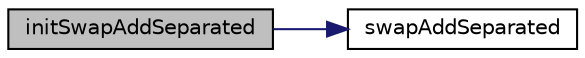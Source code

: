 digraph "initSwapAddSeparated"
{
  bgcolor="transparent";
  edge [fontname="Helvetica",fontsize="10",labelfontname="Helvetica",labelfontsize="10"];
  node [fontname="Helvetica",fontsize="10",shape=record];
  rankdir="LR";
  Node21 [label="initSwapAddSeparated",height=0.2,width=0.4,color="black", fillcolor="grey75", style="filled", fontcolor="black"];
  Node21 -> Node22 [color="midnightblue",fontsize="10",style="solid",fontname="Helvetica"];
  Node22 [label="swapAddSeparated",height=0.2,width=0.4,color="black",URL="$a27673.html#a737eb7912efb3762b0d1a881076cf4e3",tooltip="Complete swap of patch point values and add to local values. "];
}

